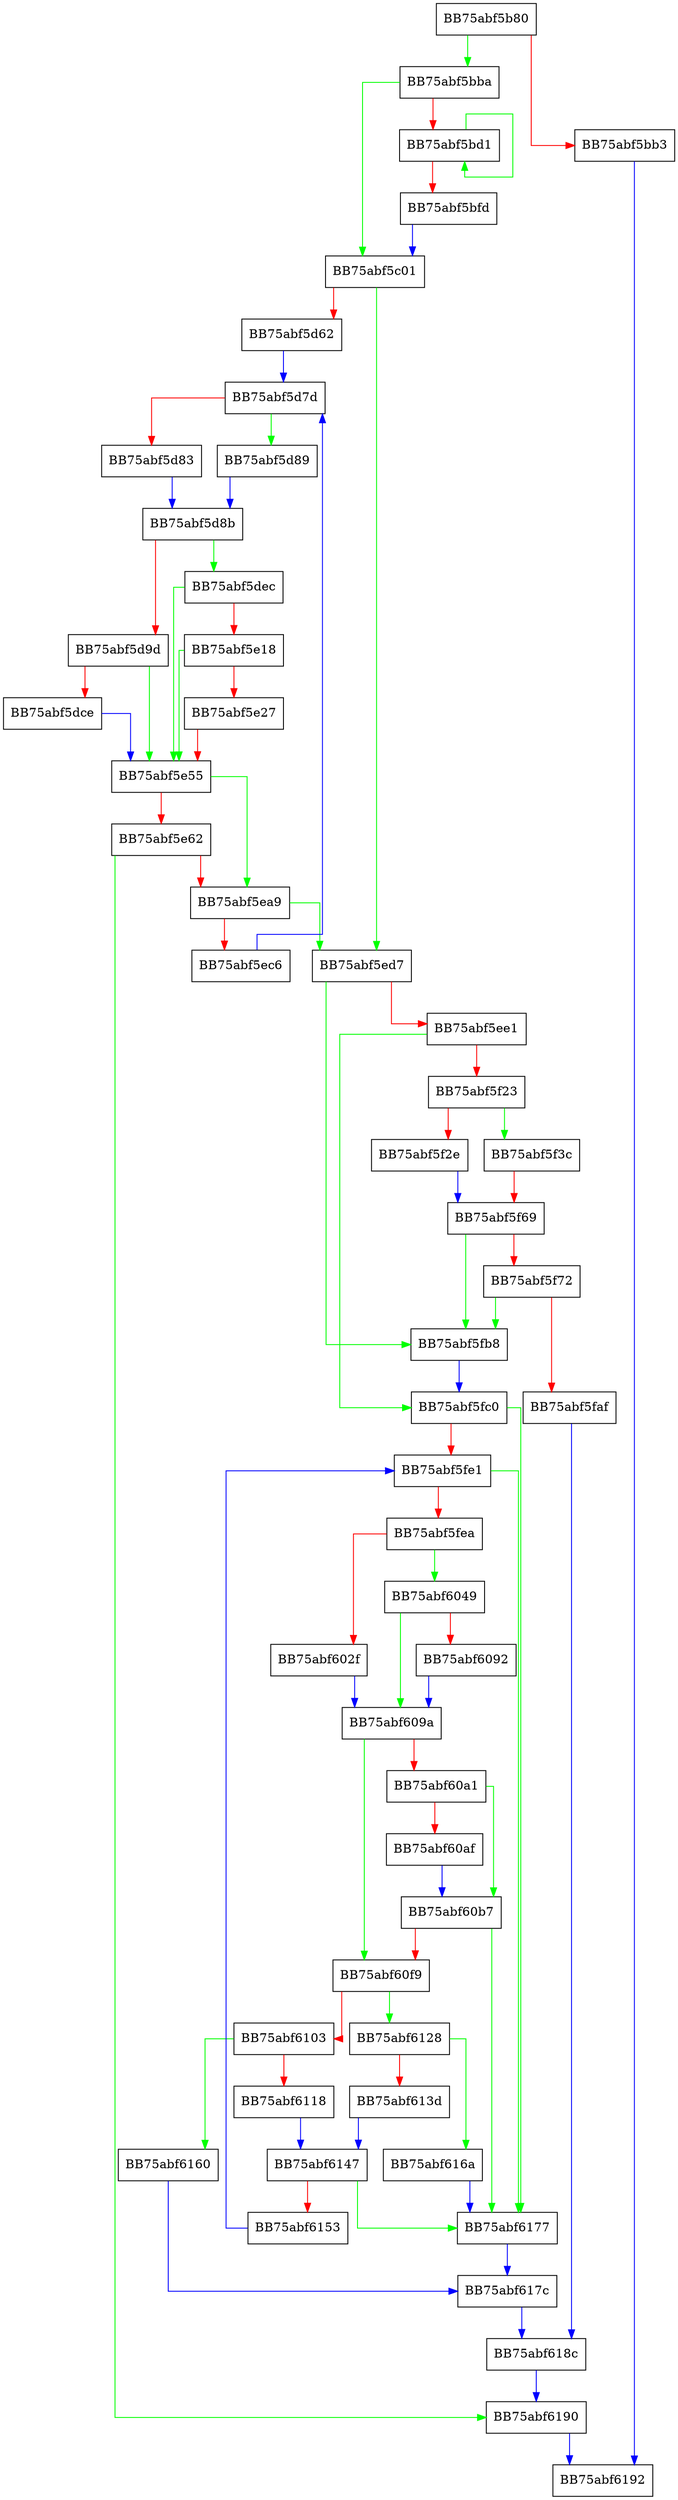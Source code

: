 digraph ZSTD_btGetAllMatches_extDict_3 {
  node [shape="box"];
  graph [splines=ortho];
  BB75abf5b80 -> BB75abf5bba [color="green"];
  BB75abf5b80 -> BB75abf5bb3 [color="red"];
  BB75abf5bb3 -> BB75abf6192 [color="blue"];
  BB75abf5bba -> BB75abf5c01 [color="green"];
  BB75abf5bba -> BB75abf5bd1 [color="red"];
  BB75abf5bd1 -> BB75abf5bd1 [color="green"];
  BB75abf5bd1 -> BB75abf5bfd [color="red"];
  BB75abf5bfd -> BB75abf5c01 [color="blue"];
  BB75abf5c01 -> BB75abf5ed7 [color="green"];
  BB75abf5c01 -> BB75abf5d62 [color="red"];
  BB75abf5d62 -> BB75abf5d7d [color="blue"];
  BB75abf5d7d -> BB75abf5d89 [color="green"];
  BB75abf5d7d -> BB75abf5d83 [color="red"];
  BB75abf5d83 -> BB75abf5d8b [color="blue"];
  BB75abf5d89 -> BB75abf5d8b [color="blue"];
  BB75abf5d8b -> BB75abf5dec [color="green"];
  BB75abf5d8b -> BB75abf5d9d [color="red"];
  BB75abf5d9d -> BB75abf5e55 [color="green"];
  BB75abf5d9d -> BB75abf5dce [color="red"];
  BB75abf5dce -> BB75abf5e55 [color="blue"];
  BB75abf5dec -> BB75abf5e55 [color="green"];
  BB75abf5dec -> BB75abf5e18 [color="red"];
  BB75abf5e18 -> BB75abf5e55 [color="green"];
  BB75abf5e18 -> BB75abf5e27 [color="red"];
  BB75abf5e27 -> BB75abf5e55 [color="red"];
  BB75abf5e55 -> BB75abf5ea9 [color="green"];
  BB75abf5e55 -> BB75abf5e62 [color="red"];
  BB75abf5e62 -> BB75abf6190 [color="green"];
  BB75abf5e62 -> BB75abf5ea9 [color="red"];
  BB75abf5ea9 -> BB75abf5ed7 [color="green"];
  BB75abf5ea9 -> BB75abf5ec6 [color="red"];
  BB75abf5ec6 -> BB75abf5d7d [color="blue"];
  BB75abf5ed7 -> BB75abf5fb8 [color="green"];
  BB75abf5ed7 -> BB75abf5ee1 [color="red"];
  BB75abf5ee1 -> BB75abf5fc0 [color="green"];
  BB75abf5ee1 -> BB75abf5f23 [color="red"];
  BB75abf5f23 -> BB75abf5f3c [color="green"];
  BB75abf5f23 -> BB75abf5f2e [color="red"];
  BB75abf5f2e -> BB75abf5f69 [color="blue"];
  BB75abf5f3c -> BB75abf5f69 [color="red"];
  BB75abf5f69 -> BB75abf5fb8 [color="green"];
  BB75abf5f69 -> BB75abf5f72 [color="red"];
  BB75abf5f72 -> BB75abf5fb8 [color="green"];
  BB75abf5f72 -> BB75abf5faf [color="red"];
  BB75abf5faf -> BB75abf618c [color="blue"];
  BB75abf5fb8 -> BB75abf5fc0 [color="blue"];
  BB75abf5fc0 -> BB75abf6177 [color="green"];
  BB75abf5fc0 -> BB75abf5fe1 [color="red"];
  BB75abf5fe1 -> BB75abf6177 [color="green"];
  BB75abf5fe1 -> BB75abf5fea [color="red"];
  BB75abf5fea -> BB75abf6049 [color="green"];
  BB75abf5fea -> BB75abf602f [color="red"];
  BB75abf602f -> BB75abf609a [color="blue"];
  BB75abf6049 -> BB75abf609a [color="green"];
  BB75abf6049 -> BB75abf6092 [color="red"];
  BB75abf6092 -> BB75abf609a [color="blue"];
  BB75abf609a -> BB75abf60f9 [color="green"];
  BB75abf609a -> BB75abf60a1 [color="red"];
  BB75abf60a1 -> BB75abf60b7 [color="green"];
  BB75abf60a1 -> BB75abf60af [color="red"];
  BB75abf60af -> BB75abf60b7 [color="blue"];
  BB75abf60b7 -> BB75abf6177 [color="green"];
  BB75abf60b7 -> BB75abf60f9 [color="red"];
  BB75abf60f9 -> BB75abf6128 [color="green"];
  BB75abf60f9 -> BB75abf6103 [color="red"];
  BB75abf6103 -> BB75abf6160 [color="green"];
  BB75abf6103 -> BB75abf6118 [color="red"];
  BB75abf6118 -> BB75abf6147 [color="blue"];
  BB75abf6128 -> BB75abf616a [color="green"];
  BB75abf6128 -> BB75abf613d [color="red"];
  BB75abf613d -> BB75abf6147 [color="blue"];
  BB75abf6147 -> BB75abf6177 [color="green"];
  BB75abf6147 -> BB75abf6153 [color="red"];
  BB75abf6153 -> BB75abf5fe1 [color="blue"];
  BB75abf6160 -> BB75abf617c [color="blue"];
  BB75abf616a -> BB75abf6177 [color="blue"];
  BB75abf6177 -> BB75abf617c [color="blue"];
  BB75abf617c -> BB75abf618c [color="blue"];
  BB75abf618c -> BB75abf6190 [color="blue"];
  BB75abf6190 -> BB75abf6192 [color="blue"];
}